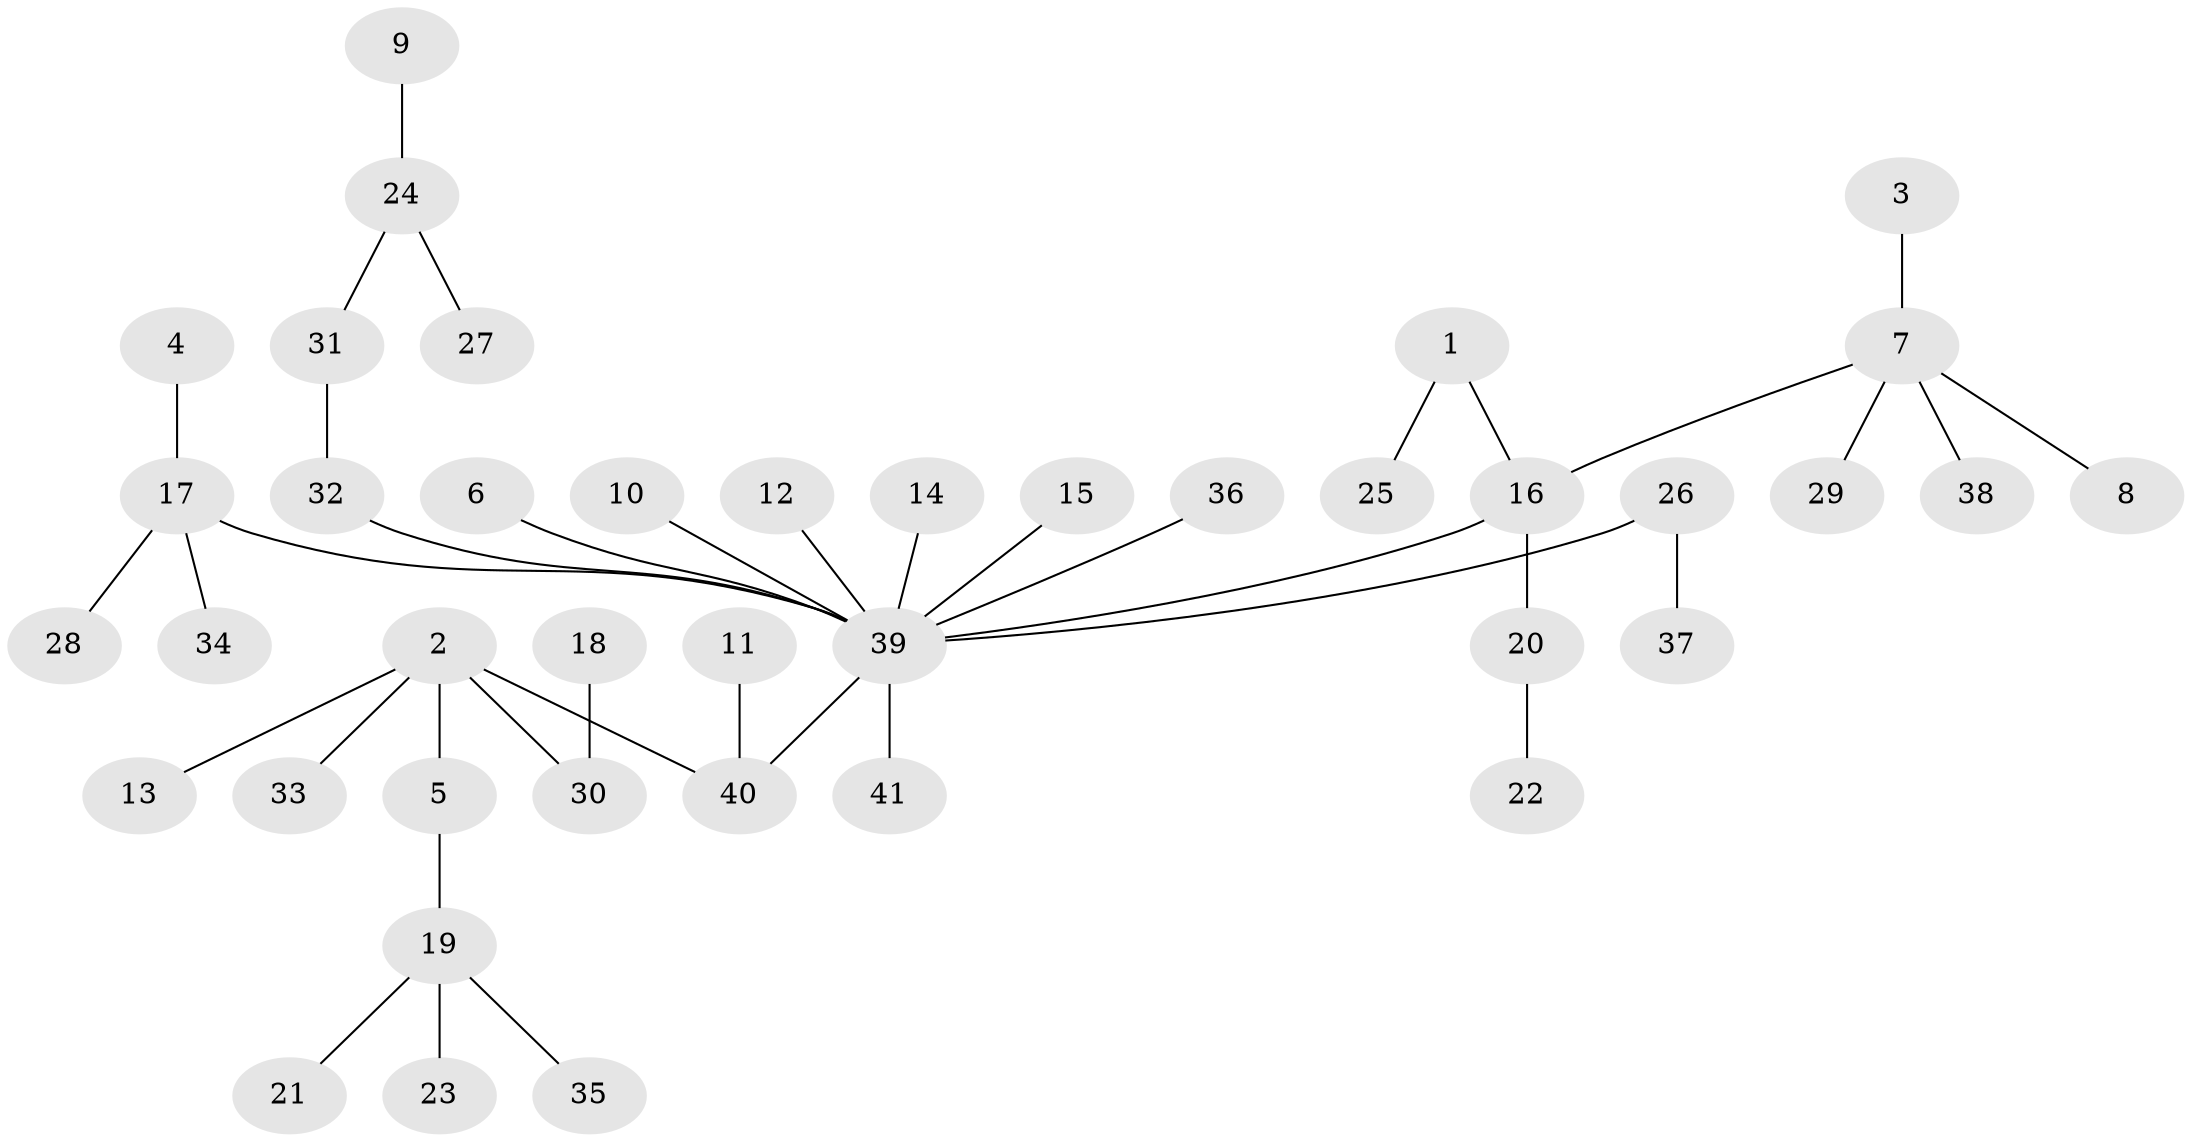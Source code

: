 // original degree distribution, {14: 0.012195121951219513, 5: 0.04878048780487805, 6: 0.024390243902439025, 2: 0.13414634146341464, 7: 0.012195121951219513, 1: 0.6463414634146342, 4: 0.04878048780487805, 3: 0.07317073170731707}
// Generated by graph-tools (version 1.1) at 2025/01/03/09/25 03:01:48]
// undirected, 41 vertices, 40 edges
graph export_dot {
graph [start="1"]
  node [color=gray90,style=filled];
  1;
  2;
  3;
  4;
  5;
  6;
  7;
  8;
  9;
  10;
  11;
  12;
  13;
  14;
  15;
  16;
  17;
  18;
  19;
  20;
  21;
  22;
  23;
  24;
  25;
  26;
  27;
  28;
  29;
  30;
  31;
  32;
  33;
  34;
  35;
  36;
  37;
  38;
  39;
  40;
  41;
  1 -- 16 [weight=1.0];
  1 -- 25 [weight=1.0];
  2 -- 5 [weight=1.0];
  2 -- 13 [weight=1.0];
  2 -- 30 [weight=1.0];
  2 -- 33 [weight=1.0];
  2 -- 40 [weight=1.0];
  3 -- 7 [weight=1.0];
  4 -- 17 [weight=1.0];
  5 -- 19 [weight=1.0];
  6 -- 39 [weight=1.0];
  7 -- 8 [weight=1.0];
  7 -- 16 [weight=1.0];
  7 -- 29 [weight=1.0];
  7 -- 38 [weight=1.0];
  9 -- 24 [weight=1.0];
  10 -- 39 [weight=1.0];
  11 -- 40 [weight=1.0];
  12 -- 39 [weight=1.0];
  14 -- 39 [weight=1.0];
  15 -- 39 [weight=1.0];
  16 -- 20 [weight=1.0];
  16 -- 39 [weight=1.0];
  17 -- 28 [weight=1.0];
  17 -- 34 [weight=1.0];
  17 -- 39 [weight=1.0];
  18 -- 30 [weight=1.0];
  19 -- 21 [weight=1.0];
  19 -- 23 [weight=1.0];
  19 -- 35 [weight=1.0];
  20 -- 22 [weight=1.0];
  24 -- 27 [weight=1.0];
  24 -- 31 [weight=1.0];
  26 -- 37 [weight=1.0];
  26 -- 39 [weight=1.0];
  31 -- 32 [weight=1.0];
  32 -- 39 [weight=1.0];
  36 -- 39 [weight=1.0];
  39 -- 40 [weight=1.0];
  39 -- 41 [weight=1.0];
}
